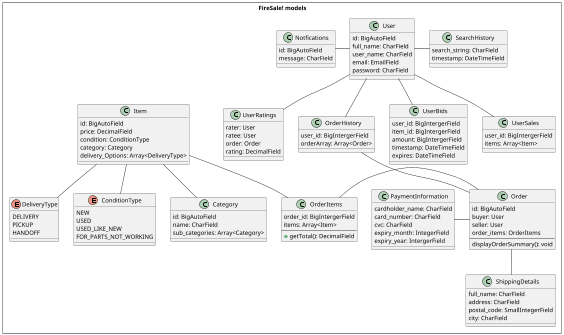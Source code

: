 @startuml FireSale!
scale 0.42
'scale 1.5 | scale 200 width | scale 100 height | scale [max] 200x100
rectangle "FireSale! models" as models{
    class User {
        id: BigAutoField
        full_name: CharField
        user_name: CharField
        email: EmailField
        password: CharField
    }
    class Order {
        id: BigAutoField
        buyer: User
        seller: User
        order_items: OrderItems
        --
        displayOrderSummary(): void
    }
    class OrderItems {
        order_id: BigIntergerField
        items: Array<Item>
        --
        + getTotal(): DecimalField
    }
    class OrderHistory{
        user_id: BigIntergerField
        orderArray: Array<Order>
    }
    class PaymentInformation {
        cardholder_name: CharField
        card_number: CharField
        cvc: CharField
        expiry_month: IntegerField
        expiry_year: IntergerField

    }
    class ShippingDetails {
        full_name: CharField
        address: CharField
        postal_code: SmallIntegerField
        city: CharField
    }
    class Item{
        id: BigAutoField
        price: DecimalField
        condition: ConditionType
        category: Category
        delivery_Options: Array<DeliveryType>

    }
    enum ConditionType {
        NEW
        USED
        USED_LIKE_NEW
        FOR_PARTS_NOT_WORKING
    }
    class SearchHistory{
        search_string: CharField
        timestamp: DateTimeField
    }
    class Category{
        id: BigAutoField
        name: CharField
        sub_categories: Array<Category>
    }
    class UserBids {
        user_id: BigIntergerField
        item_id: BigIntergerField
        amount: BigIntergerField
        timestamp: DateTimeField
        expires: DateTimeField

    }
    class UserSales {
        user_id: BigIntergerField
        items: Array<Item>
    }
    class UserRatings {
        rater: User
        ratee: User
        order: Order
        rating: DecimalField
    }
    class Notfications {
        id: BigAutoField
        message: CharField
    }
    enum DeliveryType {
        DELIVERY
        PICKUP
        HANDOFF
    }
    User -d- OrderHistory
    User - SearchHistory

    OrderHistory -d- Order
    OrderItems -l- Order
    OrderItems -u- Item

    UserBids -u- User
    UserSales -u- User
    UserRatings -u- User

    Item -- ConditionType
    Item -d- Category
    Item -d- DeliveryType

    Order -l- PaymentInformation
    Order -d- ShippingDetails

    User -l- Notfications
}

@enduml
